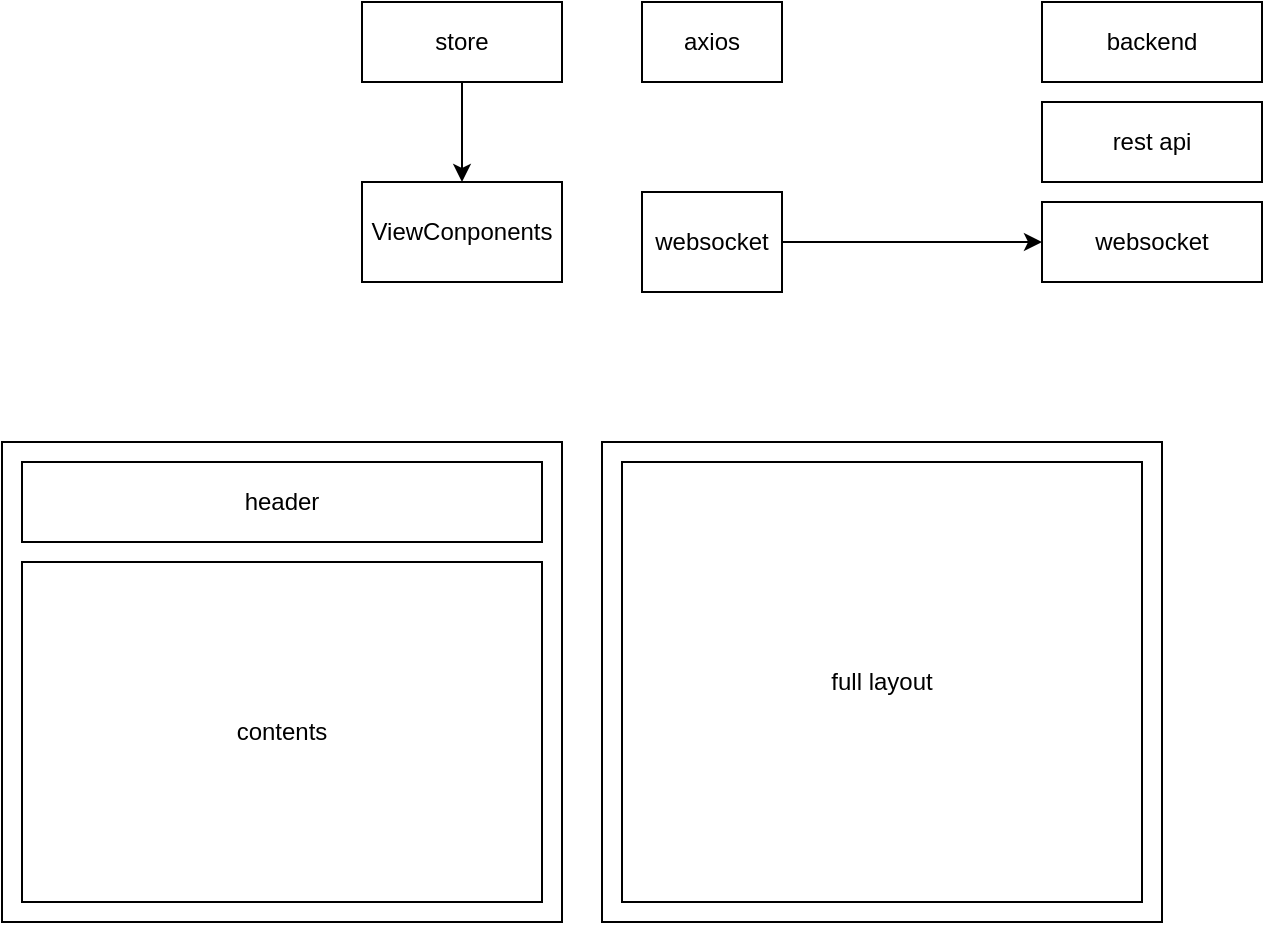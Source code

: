 <mxfile>
    <diagram id="gdisVSjPUodtjAwu9IMI" name="Page-1">
        <mxGraphModel dx="1023" dy="869" grid="1" gridSize="10" guides="1" tooltips="1" connect="1" arrows="1" fold="1" page="1" pageScale="1" pageWidth="850" pageHeight="1100" math="0" shadow="0">
            <root>
                <mxCell id="0"/>
                <mxCell id="1" parent="0"/>
                <mxCell id="5" style="edgeStyle=none;html=1;entryX=0.5;entryY=0;entryDx=0;entryDy=0;" edge="1" parent="1" source="2" target="4">
                    <mxGeometry relative="1" as="geometry"/>
                </mxCell>
                <mxCell id="2" value="store" style="rounded=0;whiteSpace=wrap;html=1;" vertex="1" parent="1">
                    <mxGeometry x="270" y="240" width="100" height="40" as="geometry"/>
                </mxCell>
                <mxCell id="3" value="axios" style="rounded=0;whiteSpace=wrap;html=1;" vertex="1" parent="1">
                    <mxGeometry x="410" y="240" width="70" height="40" as="geometry"/>
                </mxCell>
                <mxCell id="4" value="ViewConponents" style="rounded=0;whiteSpace=wrap;html=1;" vertex="1" parent="1">
                    <mxGeometry x="270" y="330" width="100" height="50" as="geometry"/>
                </mxCell>
                <mxCell id="10" value="backend" style="rounded=0;whiteSpace=wrap;html=1;" vertex="1" parent="1">
                    <mxGeometry x="610" y="240" width="110" height="40" as="geometry"/>
                </mxCell>
                <mxCell id="11" value="rest api" style="rounded=0;whiteSpace=wrap;html=1;" vertex="1" parent="1">
                    <mxGeometry x="610" y="290" width="110" height="40" as="geometry"/>
                </mxCell>
                <mxCell id="12" value="websocket" style="rounded=0;whiteSpace=wrap;html=1;" vertex="1" parent="1">
                    <mxGeometry x="610" y="340" width="110" height="40" as="geometry"/>
                </mxCell>
                <mxCell id="14" style="edgeStyle=none;html=1;exitX=1;exitY=0.5;exitDx=0;exitDy=0;entryX=0;entryY=0.5;entryDx=0;entryDy=0;" edge="1" parent="1" source="13" target="12">
                    <mxGeometry relative="1" as="geometry"/>
                </mxCell>
                <mxCell id="13" value="websocket" style="rounded=0;whiteSpace=wrap;html=1;" vertex="1" parent="1">
                    <mxGeometry x="410" y="335" width="70" height="50" as="geometry"/>
                </mxCell>
                <mxCell id="16" value="" style="rounded=0;whiteSpace=wrap;html=1;" vertex="1" parent="1">
                    <mxGeometry x="90" y="460" width="280" height="240" as="geometry"/>
                </mxCell>
                <mxCell id="20" value="header" style="rounded=0;whiteSpace=wrap;html=1;" vertex="1" parent="1">
                    <mxGeometry x="100" y="470" width="260" height="40" as="geometry"/>
                </mxCell>
                <mxCell id="21" value="contents" style="rounded=0;whiteSpace=wrap;html=1;" vertex="1" parent="1">
                    <mxGeometry x="100" y="520" width="260" height="170" as="geometry"/>
                </mxCell>
                <mxCell id="22" value="" style="rounded=0;whiteSpace=wrap;html=1;" vertex="1" parent="1">
                    <mxGeometry x="390" y="460" width="280" height="240" as="geometry"/>
                </mxCell>
                <mxCell id="24" value="full layout" style="rounded=0;whiteSpace=wrap;html=1;" vertex="1" parent="1">
                    <mxGeometry x="400" y="470" width="260" height="220" as="geometry"/>
                </mxCell>
            </root>
        </mxGraphModel>
    </diagram>
</mxfile>